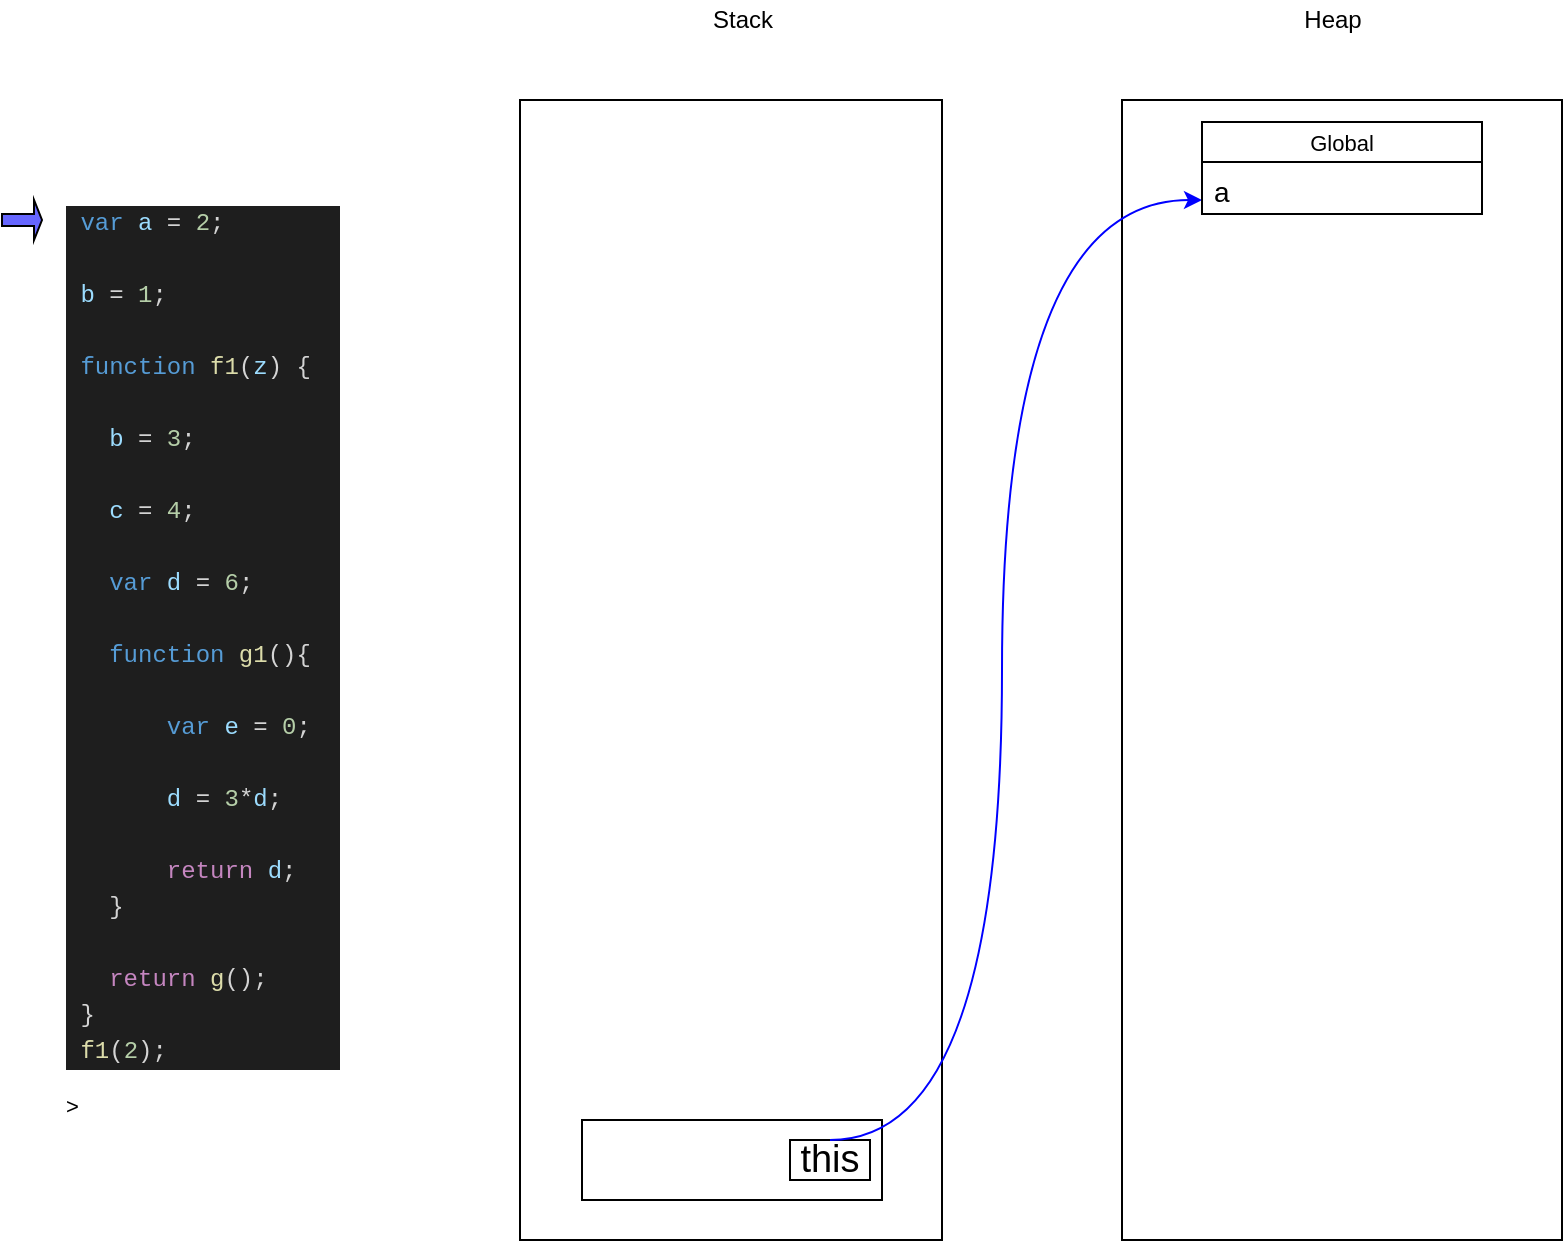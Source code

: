 <mxfile version="17.1.4" type="github">
  <diagram id="SQQ2o0ofmh0ifkoWXIEF" name="EC/Hoisting">
    <mxGraphModel dx="1186" dy="764" grid="1" gridSize="10" guides="1" tooltips="1" connect="1" arrows="1" fold="1" page="1" pageScale="1" pageWidth="827" pageHeight="1169" math="0" shadow="0">
      <root>
        <mxCell id="0" />
        <mxCell id="1" style="" parent="0" />
        <object label="" placeholders="1" a="attila" id="PI9pnCwo32T6gKzGFYTY-2">
          <mxCell style="rounded=0;whiteSpace=wrap;html=1;" vertex="1" parent="1">
            <mxGeometry x="580" y="100" width="220" height="570" as="geometry" />
          </mxCell>
        </object>
        <mxCell id="PI9pnCwo32T6gKzGFYTY-3" value="" style="rounded=0;whiteSpace=wrap;html=1;" vertex="1" parent="1">
          <mxGeometry x="279" y="100" width="211" height="570" as="geometry" />
        </mxCell>
        <mxCell id="PI9pnCwo32T6gKzGFYTY-19" value="Stack&lt;br&gt;" style="text;html=1;resizable=0;autosize=1;align=center;verticalAlign=middle;points=[];fillColor=none;strokeColor=none;rounded=0;" vertex="1" parent="1">
          <mxGeometry x="365" y="50" width="50" height="20" as="geometry" />
        </mxCell>
        <mxCell id="PI9pnCwo32T6gKzGFYTY-20" value="Heap" style="text;html=1;resizable=0;autosize=1;align=center;verticalAlign=middle;points=[];fillColor=none;strokeColor=none;rounded=0;" vertex="1" parent="1">
          <mxGeometry x="665" y="50" width="40" height="20" as="geometry" />
        </mxCell>
        <mxCell id="PI9pnCwo32T6gKzGFYTY-23" value="&lt;pre style=&quot;background-color: rgb(30 , 30 , 30) ; font-family: &amp;#34;menlo&amp;#34; , &amp;#34;monaco&amp;#34; , &amp;#34;courier new&amp;#34; , monospace ; font-size: 12px ; line-height: 18px&quot;&gt;&lt;div style=&quot;color: rgb(212 , 212 , 212)&quot;&gt;&lt;span style=&quot;color: #569cd6&quot;&gt; var&lt;/span&gt;&amp;nbsp;&lt;span style=&quot;color: #9cdcfe&quot;&gt;a&lt;/span&gt;&amp;nbsp;=&amp;nbsp;&lt;span style=&quot;color: #b5cea8&quot;&gt;2&lt;/span&gt;;&lt;/div&gt;&lt;div style=&quot;color: rgb(212 , 212 , 212)&quot;&gt;&lt;br&gt;&lt;/div&gt;&lt;div style=&quot;color: rgb(212 , 212 , 212)&quot;&gt;&lt;span style=&quot;color: #9cdcfe&quot;&gt; b&lt;/span&gt;&amp;nbsp;=&amp;nbsp;&lt;span style=&quot;color: #b5cea8&quot;&gt;1&lt;/span&gt;;&lt;/div&gt;&lt;font color=&quot;#d4d4d4&quot;&gt;&lt;br&gt;&lt;/font&gt;&lt;div style=&quot;color: rgb(212 , 212 , 212)&quot;&gt;&lt;span style=&quot;color: #569cd6&quot;&gt; function&lt;/span&gt;&amp;nbsp;&lt;span style=&quot;color: #dcdcaa&quot;&gt;f1&lt;/span&gt;(&lt;span style=&quot;color: #9cdcfe&quot;&gt;z&lt;/span&gt;)&amp;nbsp;{  &lt;/div&gt;&lt;div style=&quot;color: rgb(212 , 212 , 212)&quot;&gt;&amp;nbsp;&amp;nbsp;&amp;nbsp;&lt;/div&gt;&lt;div style=&quot;color: rgb(212 , 212 , 212)&quot;&gt;&lt;span style=&quot;color: #9cdcfe&quot;&gt;   b&lt;/span&gt;&amp;nbsp;=&amp;nbsp;&lt;span style=&quot;color: #b5cea8&quot;&gt;3&lt;/span&gt;;&lt;/div&gt;&lt;div style=&quot;color: rgb(212 , 212 , 212)&quot;&gt;&amp;nbsp;&amp;nbsp;&amp;nbsp;&lt;/div&gt;&lt;div&gt;&lt;font color=&quot;#d4d4d4&quot;&gt;   &lt;/font&gt;&lt;span style=&quot;color: rgb(156 , 220 , 254)&quot;&gt;c&lt;/span&gt;&lt;font color=&quot;#d4d4d4&quot;&gt;&amp;nbsp;=&amp;nbsp;&lt;/font&gt;&lt;span style=&quot;color: rgb(181 , 206 , 168)&quot;&gt;4&lt;/span&gt;&lt;font color=&quot;#d4d4d4&quot;&gt;;&lt;/font&gt;&lt;/div&gt;&lt;div&gt;&lt;font color=&quot;#d4d4d4&quot;&gt;&lt;br&gt;&lt;/font&gt;&lt;/div&gt;&lt;div style=&quot;color: rgb(212 , 212 , 212)&quot;&gt;&amp;nbsp;&amp;nbsp;&amp;nbsp;&lt;span style=&quot;color: #569cd6&quot;&gt;var&lt;/span&gt;&amp;nbsp;&lt;span style=&quot;color: #9cdcfe&quot;&gt;d&lt;/span&gt;&amp;nbsp;=&amp;nbsp;&lt;span style=&quot;color: #b5cea8&quot;&gt;6&lt;/span&gt;;&lt;/div&gt;&lt;div style=&quot;color: rgb(212 , 212 , 212)&quot;&gt;&lt;br&gt;&lt;/div&gt;&lt;div style=&quot;color: rgb(212 , 212 , 212)&quot;&gt;&amp;nbsp;&amp;nbsp;&amp;nbsp;&lt;span style=&quot;color: #569cd6&quot;&gt;function&lt;/span&gt;&amp;nbsp;&lt;span style=&quot;color: #dcdcaa&quot;&gt;g1&lt;/span&gt;(){&lt;/div&gt;&lt;div style=&quot;color: rgb(212 , 212 , 212)&quot;&gt;&amp;nbsp;&amp;nbsp;&amp;nbsp;&amp;nbsp;&amp;nbsp;&amp;nbsp;&amp;nbsp;&lt;/div&gt;&lt;div style=&quot;color: rgb(212 , 212 , 212)&quot;&gt;&lt;span style=&quot;color: #569cd6&quot;&gt;       var&lt;/span&gt;&amp;nbsp;&lt;span style=&quot;color: #9cdcfe&quot;&gt;e&lt;/span&gt;&amp;nbsp;=&amp;nbsp;&lt;span style=&quot;color: #b5cea8&quot;&gt;0&lt;/span&gt;;&lt;/div&gt;&lt;div style=&quot;color: rgb(212 , 212 , 212)&quot;&gt;&lt;br&gt;&lt;/div&gt;&lt;div style=&quot;color: rgb(212 , 212 , 212)&quot;&gt;&amp;nbsp;&amp;nbsp;&amp;nbsp;&amp;nbsp;&amp;nbsp;&amp;nbsp;&amp;nbsp;&lt;span style=&quot;color: #9cdcfe&quot;&gt;d&lt;/span&gt;&amp;nbsp;=&amp;nbsp;&lt;span style=&quot;color: #b5cea8&quot;&gt;3&lt;/span&gt;*&lt;span style=&quot;color: #9cdcfe&quot;&gt;d&lt;/span&gt;;&lt;/div&gt;&lt;div style=&quot;color: rgb(212 , 212 , 212)&quot;&gt;&amp;nbsp;&amp;nbsp;&amp;nbsp;&amp;nbsp;&amp;nbsp;&amp;nbsp;&amp;nbsp;&lt;/div&gt;&lt;div style=&quot;color: rgb(212 , 212 , 212)&quot;&gt;&lt;span style=&quot;color: #c586c0&quot;&gt;       return&lt;/span&gt;&amp;nbsp;&lt;span style=&quot;color: #9cdcfe&quot;&gt;d&lt;/span&gt;;&lt;/div&gt;&lt;div style=&quot;color: rgb(212 , 212 , 212)&quot;&gt;&amp;nbsp;&amp;nbsp;&amp;nbsp;}&lt;/div&gt;&lt;div style=&quot;color: rgb(212 , 212 , 212)&quot;&gt; &lt;/div&gt;&lt;div style=&quot;color: rgb(212 , 212 , 212)&quot;&gt;&amp;nbsp;&amp;nbsp;&amp;nbsp;&lt;span style=&quot;color: #c586c0&quot;&gt;return&lt;/span&gt;&amp;nbsp;&lt;span style=&quot;color: #dcdcaa&quot;&gt;g&lt;/span&gt;();&lt;/div&gt;&lt;div style=&quot;color: rgb(212 , 212 , 212)&quot;&gt; }&lt;/div&gt;&lt;div style=&quot;color: rgb(212 , 212 , 212)&quot;&gt;&lt;span style=&quot;color: #dcdcaa&quot;&gt; f1&lt;/span&gt;(&lt;span style=&quot;color: #b5cea8&quot;&gt;2&lt;/span&gt;);&lt;/div&gt;&lt;/pre&gt;&amp;gt;" style="text;html=1;resizable=0;autosize=1;align=left;verticalAlign=middle;points=[];fillColor=none;strokeColor=none;rounded=0;fontSize=11;" vertex="1" parent="1">
          <mxGeometry x="50" y="140" width="150" height="470" as="geometry" />
        </mxCell>
        <mxCell id="PI9pnCwo32T6gKzGFYTY-9" value="Global Context" style="" parent="0" />
        <mxCell id="PI9pnCwo32T6gKzGFYTY-17" value="" style="rounded=0;whiteSpace=wrap;html=1;" vertex="1" parent="PI9pnCwo32T6gKzGFYTY-9">
          <mxGeometry x="310" y="610" width="150" height="40" as="geometry" />
        </mxCell>
        <mxCell id="PI9pnCwo32T6gKzGFYTY-24" value="this" style="rounded=0;whiteSpace=wrap;html=1;fontSize=19;fillColor=default;" vertex="1" parent="PI9pnCwo32T6gKzGFYTY-9">
          <mxGeometry x="414" y="620" width="40" height="20" as="geometry" />
        </mxCell>
        <mxCell id="PI9pnCwo32T6gKzGFYTY-26" value="" style="endArrow=classic;html=1;rounded=0;fontSize=19;curved=1;exitX=0.5;exitY=0;exitDx=0;exitDy=0;entryX=0;entryY=0.5;entryDx=0;entryDy=0;edgeStyle=orthogonalEdgeStyle;fillColor=#66FF66;strokeColor=#0000FF;" edge="1" parent="PI9pnCwo32T6gKzGFYTY-9" source="PI9pnCwo32T6gKzGFYTY-24">
          <mxGeometry width="50" height="50" relative="1" as="geometry">
            <mxPoint x="260" y="390" as="sourcePoint" />
            <mxPoint x="620" y="150" as="targetPoint" />
            <Array as="points">
              <mxPoint x="520" y="620" />
              <mxPoint x="520" y="150" />
            </Array>
          </mxGeometry>
        </mxCell>
        <mxCell id="PI9pnCwo32T6gKzGFYTY-28" value="" style="shape=singleArrow;whiteSpace=wrap;html=1;fontSize=19;fillColor=#6666FF;" vertex="1" parent="PI9pnCwo32T6gKzGFYTY-9">
          <mxGeometry x="20" y="150" width="20" height="20" as="geometry" />
        </mxCell>
        <mxCell id="PI9pnCwo32T6gKzGFYTY-31" value="Global" style="swimlane;fontStyle=0;childLayout=stackLayout;horizontal=1;startSize=20;fillColor=none;horizontalStack=0;resizeParent=1;resizeParentMax=0;resizeLast=0;collapsible=1;marginBottom=0;fontSize=11;" vertex="1" parent="PI9pnCwo32T6gKzGFYTY-9">
          <mxGeometry x="620" y="111" width="140" height="46" as="geometry">
            <mxRectangle x="620" y="111" width="90" height="30" as="alternateBounds" />
          </mxGeometry>
        </mxCell>
        <mxCell id="PI9pnCwo32T6gKzGFYTY-32" value="a" style="text;strokeColor=none;fillColor=none;align=left;verticalAlign=top;spacingLeft=4;spacingRight=4;overflow=hidden;rotatable=0;points=[[0,0.5],[1,0.5]];portConstraint=eastwest;fontSize=14;" vertex="1" parent="PI9pnCwo32T6gKzGFYTY-31">
          <mxGeometry y="20" width="140" height="26" as="geometry" />
        </mxCell>
        <mxCell id="PI9pnCwo32T6gKzGFYTY-30" value="declaration" parent="0" visible="0" />
      </root>
    </mxGraphModel>
  </diagram>
</mxfile>
